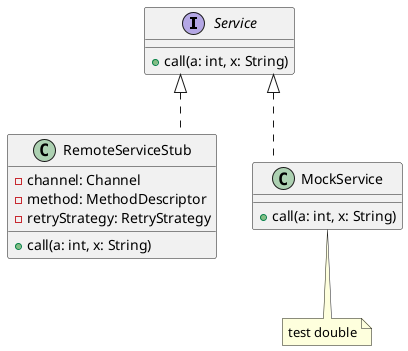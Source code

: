 @startuml

interface Service {
  + call(a: int, x: String)
}

class RemoteServiceStub implements Service {
  - channel: Channel
  - method: MethodDescriptor
  - retryStrategy: RetryStrategy

  + call(a: int, x: String)
}

class MockService implements Service {
  + call(a: int, x: String)
}
note bottom of MockService: test double

skinparam linetype ortho
skinparam Shadowing false

@enduml
